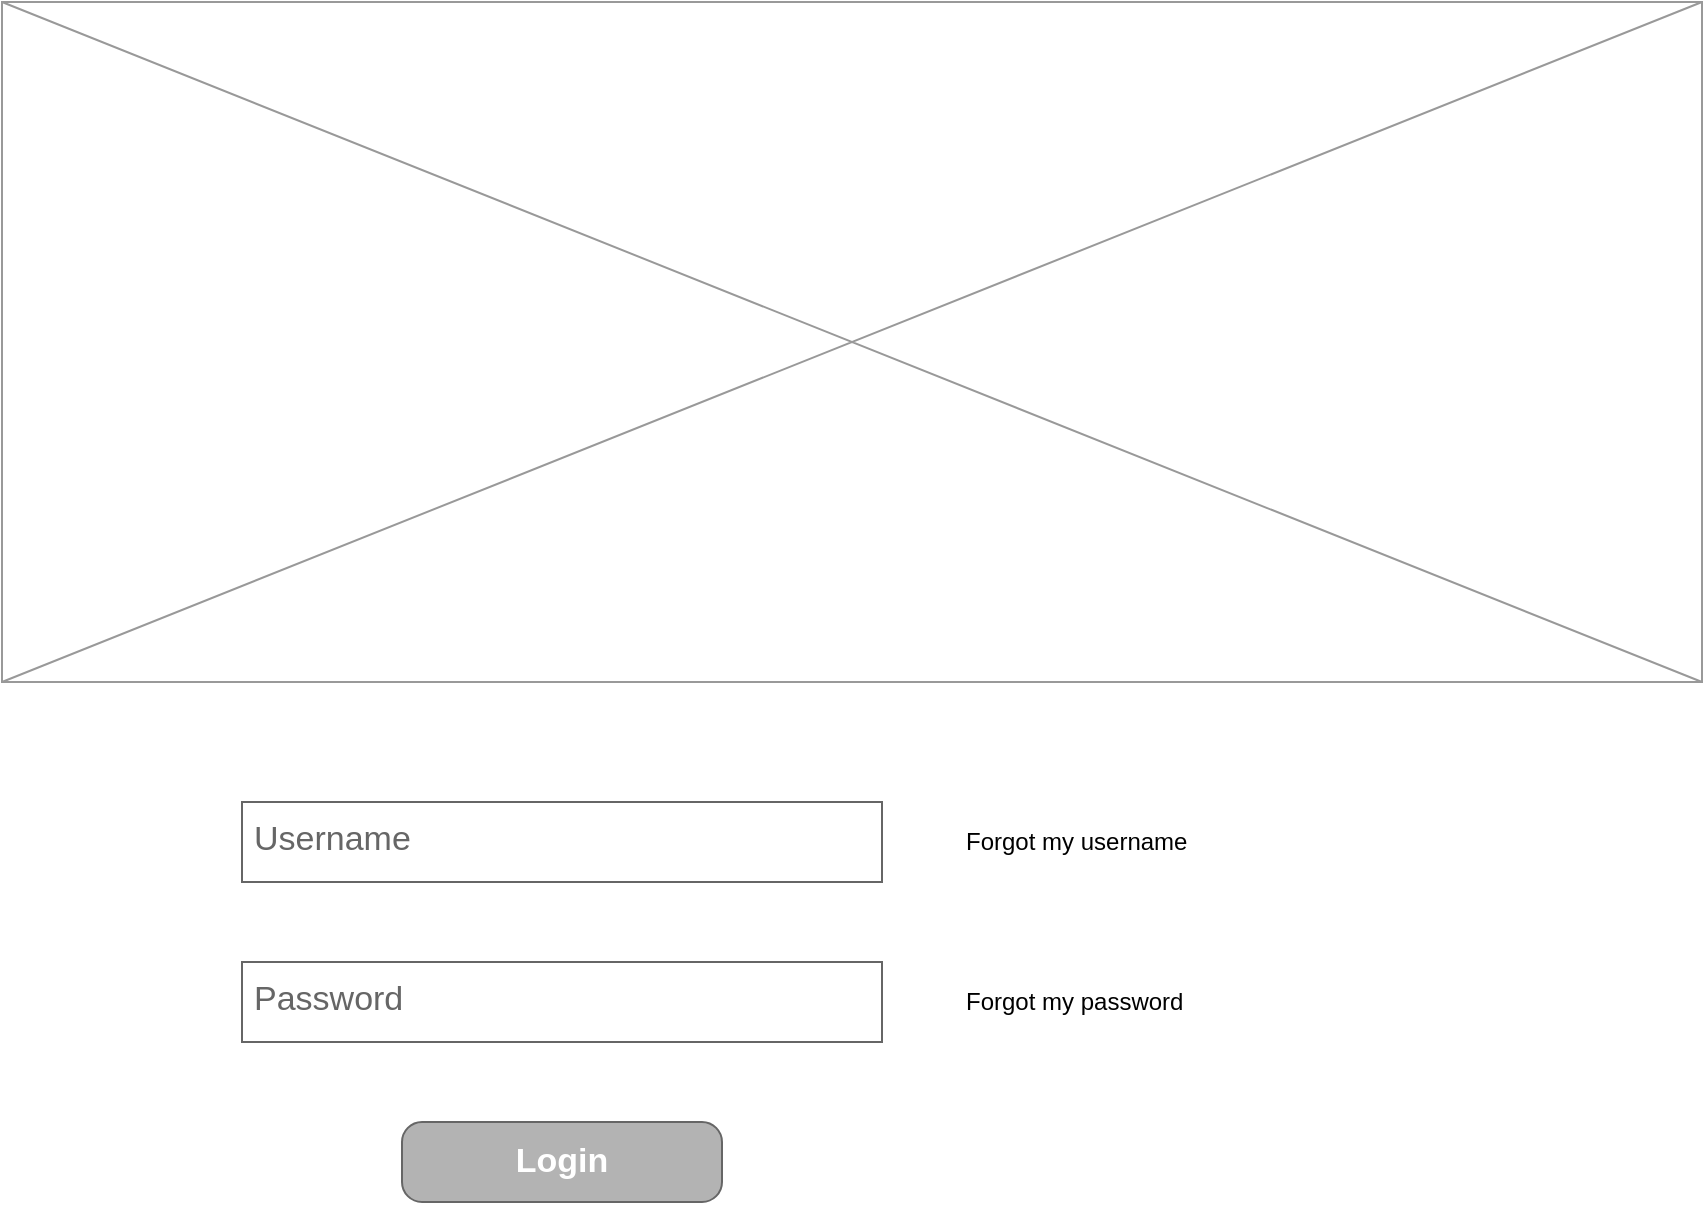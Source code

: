 <mxfile version="23.1.7" type="github">
  <diagram name="Page-1" id="pJrm57bfrxL9smMv0XKp">
    <mxGraphModel dx="1434" dy="756" grid="1" gridSize="10" guides="1" tooltips="1" connect="1" arrows="1" fold="1" page="1" pageScale="1" pageWidth="850" pageHeight="1100" math="0" shadow="0">
      <root>
        <mxCell id="0" />
        <mxCell id="1" parent="0" />
        <mxCell id="nmzzejQFe_mqu_o2dXy9-2" value="" style="verticalLabelPosition=bottom;shadow=0;dashed=0;align=center;html=1;verticalAlign=top;strokeWidth=1;shape=mxgraph.mockup.graphics.simpleIcon;strokeColor=#999999;" vertex="1" parent="1">
          <mxGeometry width="850" height="340" as="geometry" />
        </mxCell>
        <mxCell id="nmzzejQFe_mqu_o2dXy9-3" value="Username" style="strokeWidth=1;shadow=0;dashed=0;align=center;html=1;shape=mxgraph.mockup.text.textBox;fontColor=#666666;align=left;fontSize=17;spacingLeft=4;spacingTop=-3;whiteSpace=wrap;strokeColor=#666666;mainText=" vertex="1" parent="1">
          <mxGeometry x="120" y="400" width="320" height="40" as="geometry" />
        </mxCell>
        <mxCell id="nmzzejQFe_mqu_o2dXy9-4" value="Password" style="strokeWidth=1;shadow=0;dashed=0;align=center;html=1;shape=mxgraph.mockup.text.textBox;fontColor=#666666;align=left;fontSize=17;spacingLeft=4;spacingTop=-3;whiteSpace=wrap;strokeColor=#666666;mainText=" vertex="1" parent="1">
          <mxGeometry x="120" y="480" width="320" height="40" as="geometry" />
        </mxCell>
        <mxCell id="nmzzejQFe_mqu_o2dXy9-5" value="Login" style="strokeWidth=1;shadow=0;dashed=0;align=center;html=1;shape=mxgraph.mockup.buttons.button;strokeColor=#666666;fontColor=#ffffff;mainText=;buttonStyle=round;fontSize=17;fontStyle=1;fillColor=#b3b3b3;whiteSpace=wrap;" vertex="1" parent="1">
          <mxGeometry x="200" y="560" width="160" height="40" as="geometry" />
        </mxCell>
        <mxCell id="nmzzejQFe_mqu_o2dXy9-6" value="Forgot my username" style="text;html=1;align=left;verticalAlign=middle;whiteSpace=wrap;rounded=0;" vertex="1" parent="1">
          <mxGeometry x="480" y="405" width="200" height="30" as="geometry" />
        </mxCell>
        <mxCell id="nmzzejQFe_mqu_o2dXy9-7" value="Forgot my password" style="text;html=1;align=left;verticalAlign=middle;whiteSpace=wrap;rounded=0;" vertex="1" parent="1">
          <mxGeometry x="480" y="485" width="200" height="30" as="geometry" />
        </mxCell>
      </root>
    </mxGraphModel>
  </diagram>
</mxfile>
